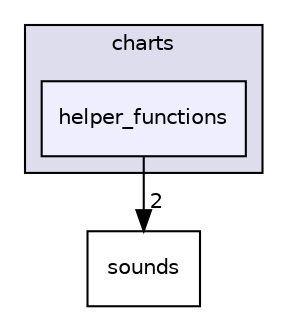digraph "src/charts/helper_functions" {
  compound=true
  node [ fontsize="10", fontname="Helvetica"];
  edge [ labelfontsize="10", labelfontname="Helvetica"];
  subgraph clusterdir_b1e1480277e1bd1794b03e39c91b2dd4 {
    graph [ bgcolor="#ddddee", pencolor="black", label="charts" fontname="Helvetica", fontsize="10", URL="dir_b1e1480277e1bd1794b03e39c91b2dd4.html"]
  dir_4800305450b13c041722062374b4a7f5 [shape=box, label="helper_functions", style="filled", fillcolor="#eeeeff", pencolor="black", URL="dir_4800305450b13c041722062374b4a7f5.html"];
  }
  dir_a96564f6348ccf85c63c82abdf96cc4c [shape=box label="sounds" URL="dir_a96564f6348ccf85c63c82abdf96cc4c.html"];
  dir_4800305450b13c041722062374b4a7f5->dir_a96564f6348ccf85c63c82abdf96cc4c [headlabel="2", labeldistance=1.5 headhref="dir_000006_000014.html"];
}
